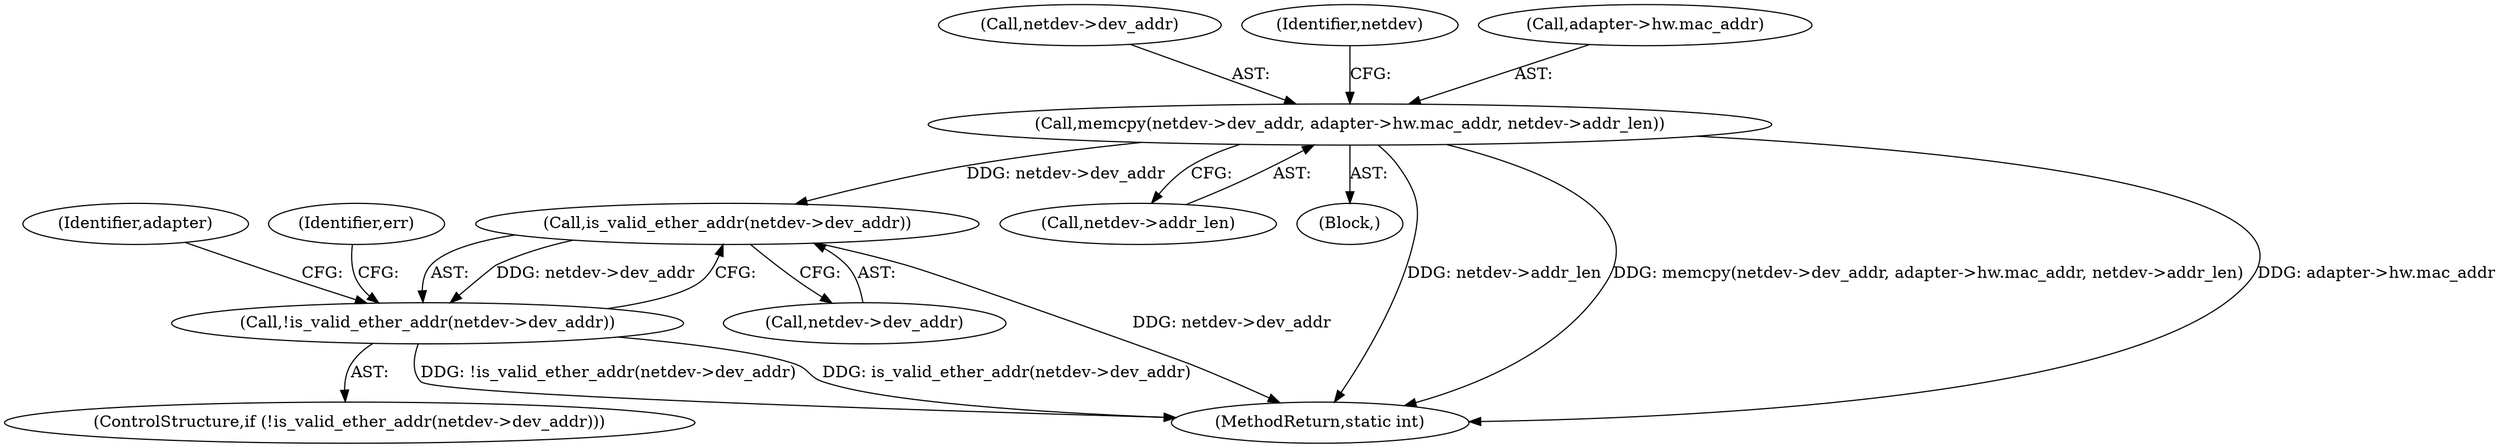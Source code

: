 digraph "0_linux_f43bfaeddc79effbf3d0fcb53ca477cca66f3db8@API" {
"1000338" [label="(Call,memcpy(netdev->dev_addr, adapter->hw.mac_addr, netdev->addr_len))"];
"1000352" [label="(Call,is_valid_ether_addr(netdev->dev_addr))"];
"1000351" [label="(Call,!is_valid_ether_addr(netdev->dev_addr))"];
"1000347" [label="(Call,netdev->addr_len)"];
"1000350" [label="(ControlStructure,if (!is_valid_ether_addr(netdev->dev_addr)))"];
"1000112" [label="(Block,)"];
"1000363" [label="(Identifier,adapter)"];
"1000353" [label="(Call,netdev->dev_addr)"];
"1000339" [label="(Call,netdev->dev_addr)"];
"1000436" [label="(MethodReturn,static int)"];
"1000358" [label="(Identifier,err)"];
"1000354" [label="(Identifier,netdev)"];
"1000338" [label="(Call,memcpy(netdev->dev_addr, adapter->hw.mac_addr, netdev->addr_len))"];
"1000351" [label="(Call,!is_valid_ether_addr(netdev->dev_addr))"];
"1000342" [label="(Call,adapter->hw.mac_addr)"];
"1000352" [label="(Call,is_valid_ether_addr(netdev->dev_addr))"];
"1000338" -> "1000112"  [label="AST: "];
"1000338" -> "1000347"  [label="CFG: "];
"1000339" -> "1000338"  [label="AST: "];
"1000342" -> "1000338"  [label="AST: "];
"1000347" -> "1000338"  [label="AST: "];
"1000354" -> "1000338"  [label="CFG: "];
"1000338" -> "1000436"  [label="DDG: netdev->addr_len"];
"1000338" -> "1000436"  [label="DDG: memcpy(netdev->dev_addr, adapter->hw.mac_addr, netdev->addr_len)"];
"1000338" -> "1000436"  [label="DDG: adapter->hw.mac_addr"];
"1000338" -> "1000352"  [label="DDG: netdev->dev_addr"];
"1000352" -> "1000351"  [label="AST: "];
"1000352" -> "1000353"  [label="CFG: "];
"1000353" -> "1000352"  [label="AST: "];
"1000351" -> "1000352"  [label="CFG: "];
"1000352" -> "1000436"  [label="DDG: netdev->dev_addr"];
"1000352" -> "1000351"  [label="DDG: netdev->dev_addr"];
"1000351" -> "1000350"  [label="AST: "];
"1000358" -> "1000351"  [label="CFG: "];
"1000363" -> "1000351"  [label="CFG: "];
"1000351" -> "1000436"  [label="DDG: !is_valid_ether_addr(netdev->dev_addr)"];
"1000351" -> "1000436"  [label="DDG: is_valid_ether_addr(netdev->dev_addr)"];
}
